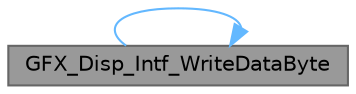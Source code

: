 digraph "GFX_Disp_Intf_WriteDataByte"
{
 // INTERACTIVE_SVG=YES
 // LATEX_PDF_SIZE
  bgcolor="transparent";
  edge [fontname=Helvetica,fontsize=10,labelfontname=Helvetica,labelfontsize=10];
  node [fontname=Helvetica,fontsize=10,shape=box,height=0.2,width=0.4];
  rankdir="LR";
  Node1 [label="GFX_Disp_Intf_WriteDataByte",height=0.2,width=0.4,color="gray40", fillcolor="grey60", style="filled", fontcolor="black",tooltip="Write byte."];
  Node1 -> Node1 [color="steelblue1",style="solid"];
}
